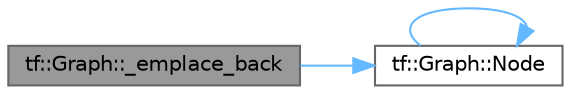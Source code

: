 digraph "tf::Graph::_emplace_back"
{
 // LATEX_PDF_SIZE
  bgcolor="transparent";
  edge [fontname=Helvetica,fontsize=10,labelfontname=Helvetica,labelfontsize=10];
  node [fontname=Helvetica,fontsize=10,shape=box,height=0.2,width=0.4];
  rankdir="LR";
  Node1 [id="Node000001",label="tf::Graph::_emplace_back",height=0.2,width=0.4,color="gray40", fillcolor="grey60", style="filled", fontcolor="black",tooltip=" "];
  Node1 -> Node2 [id="edge1_Node000001_Node000002",color="steelblue1",style="solid",tooltip=" "];
  Node2 [id="Node000002",label="tf::Graph::Node",height=0.2,width=0.4,color="grey40", fillcolor="white", style="filled",URL="$classtf_1_1_graph.html#a6db9d28bd448a131448276ee03de1e6d",tooltip=" "];
  Node2 -> Node2 [id="edge2_Node000002_Node000002",color="steelblue1",style="solid",tooltip=" "];
}
